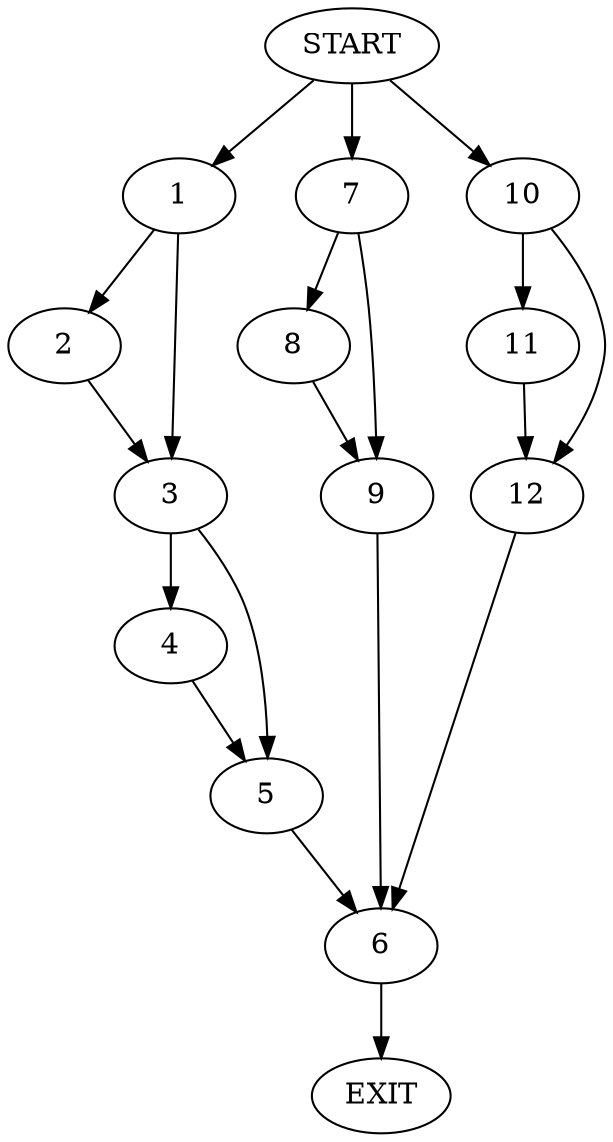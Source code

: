 digraph {
0 [label="START"]
13 [label="EXIT"]
0 -> 1
1 -> 2
1 -> 3
2 -> 3
3 -> 4
3 -> 5
4 -> 5
5 -> 6
6 -> 13
0 -> 7
7 -> 8
7 -> 9
9 -> 6
8 -> 9
0 -> 10
10 -> 11
10 -> 12
11 -> 12
12 -> 6
}
